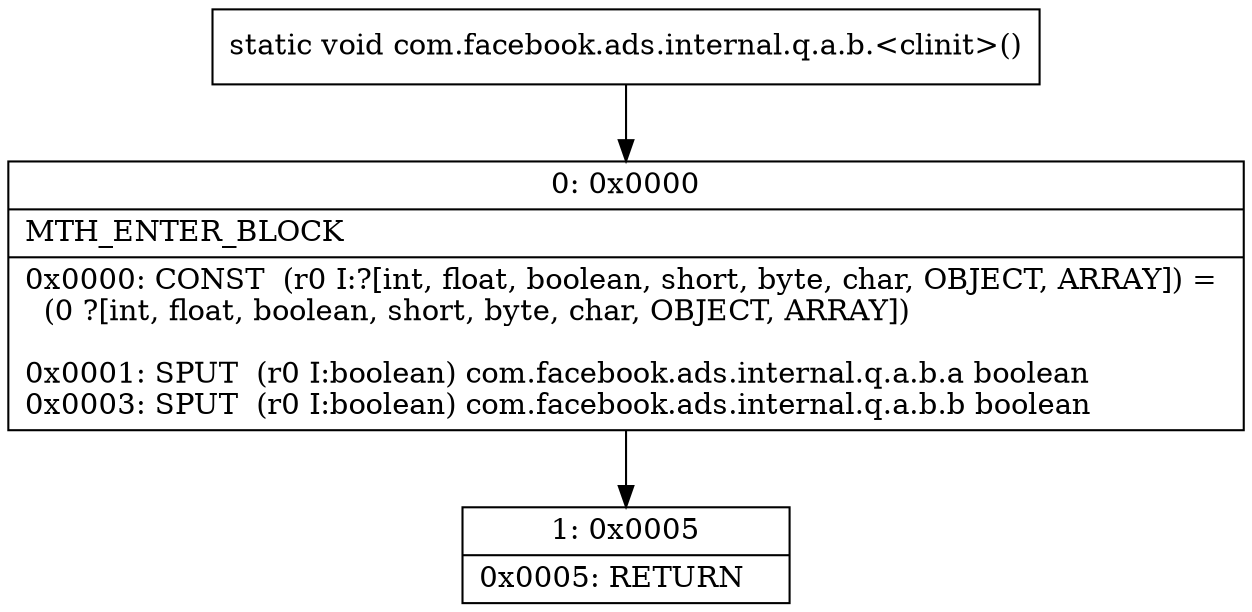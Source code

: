 digraph "CFG forcom.facebook.ads.internal.q.a.b.\<clinit\>()V" {
Node_0 [shape=record,label="{0\:\ 0x0000|MTH_ENTER_BLOCK\l|0x0000: CONST  (r0 I:?[int, float, boolean, short, byte, char, OBJECT, ARRAY]) = \l  (0 ?[int, float, boolean, short, byte, char, OBJECT, ARRAY])\l \l0x0001: SPUT  (r0 I:boolean) com.facebook.ads.internal.q.a.b.a boolean \l0x0003: SPUT  (r0 I:boolean) com.facebook.ads.internal.q.a.b.b boolean \l}"];
Node_1 [shape=record,label="{1\:\ 0x0005|0x0005: RETURN   \l}"];
MethodNode[shape=record,label="{static void com.facebook.ads.internal.q.a.b.\<clinit\>() }"];
MethodNode -> Node_0;
Node_0 -> Node_1;
}

